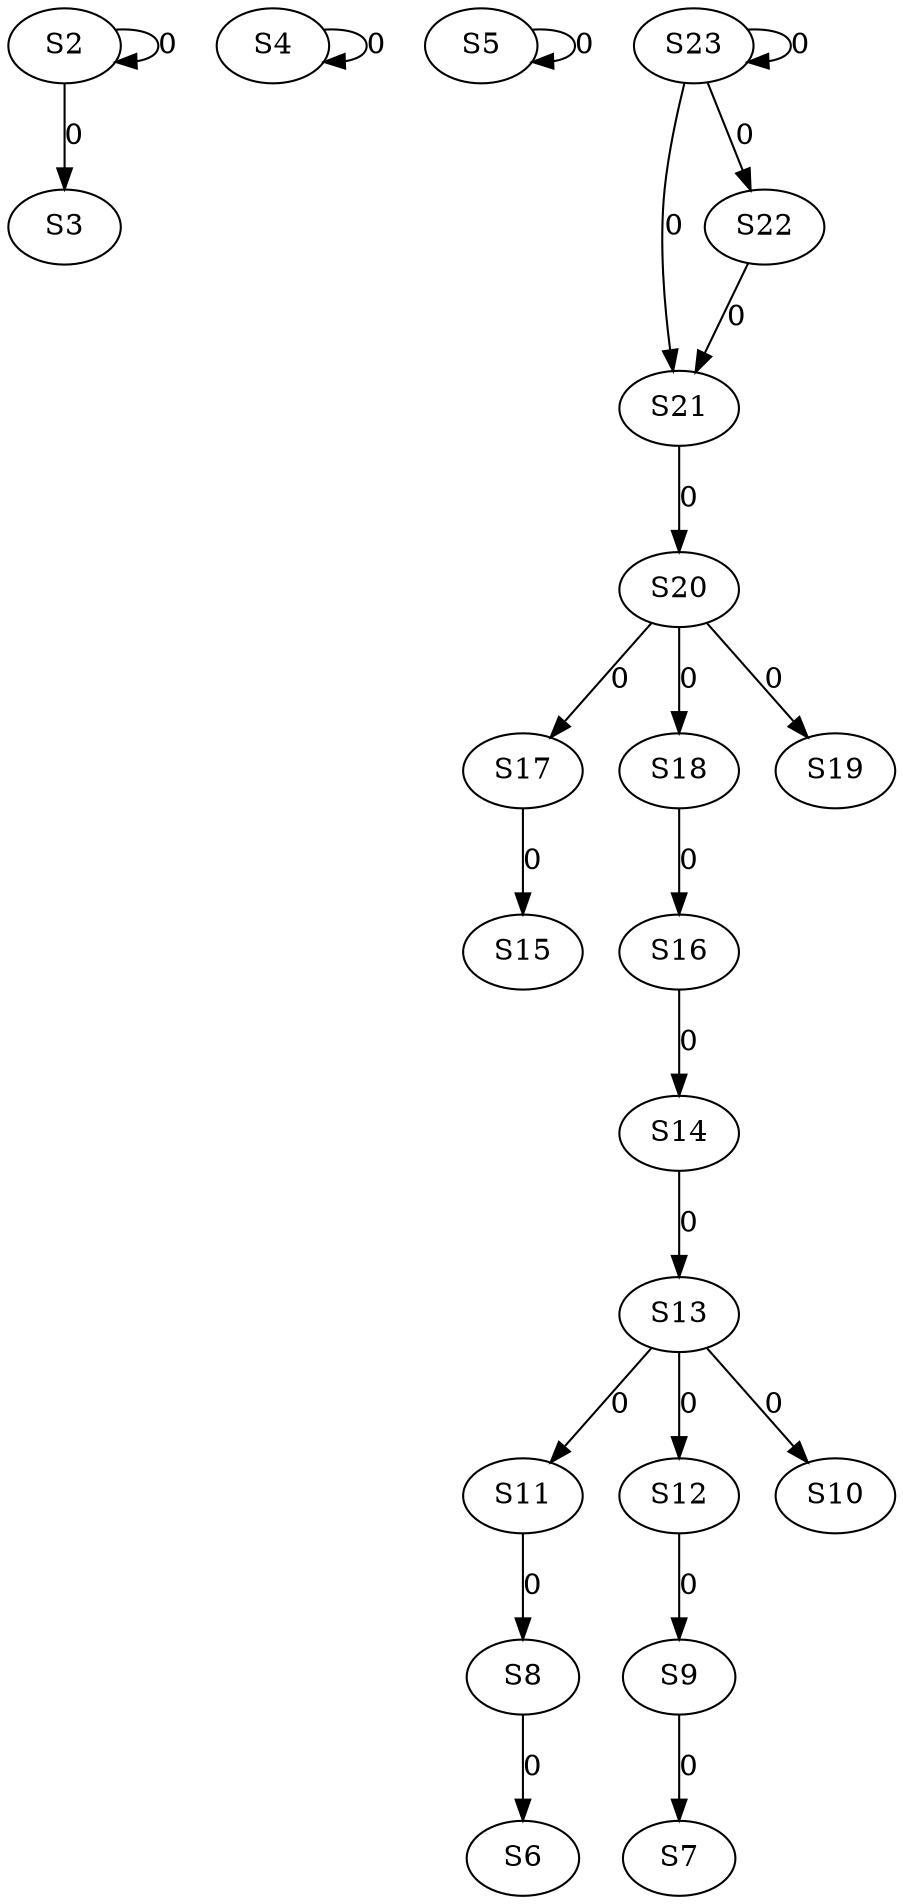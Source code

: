 strict digraph {
	S2 -> S2 [ label = 0 ];
	S2 -> S3 [ label = 0 ];
	S4 -> S4 [ label = 0 ];
	S5 -> S5 [ label = 0 ];
	S8 -> S6 [ label = 0 ];
	S9 -> S7 [ label = 0 ];
	S11 -> S8 [ label = 0 ];
	S12 -> S9 [ label = 0 ];
	S13 -> S10 [ label = 0 ];
	S13 -> S11 [ label = 0 ];
	S13 -> S12 [ label = 0 ];
	S14 -> S13 [ label = 0 ];
	S16 -> S14 [ label = 0 ];
	S17 -> S15 [ label = 0 ];
	S18 -> S16 [ label = 0 ];
	S20 -> S17 [ label = 0 ];
	S20 -> S18 [ label = 0 ];
	S20 -> S19 [ label = 0 ];
	S21 -> S20 [ label = 0 ];
	S23 -> S21 [ label = 0 ];
	S23 -> S22 [ label = 0 ];
	S23 -> S23 [ label = 0 ];
	S22 -> S21 [ label = 0 ];
}